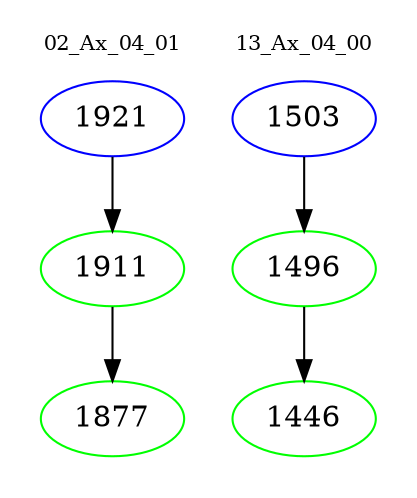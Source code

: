 digraph{
subgraph cluster_0 {
color = white
label = "02_Ax_04_01";
fontsize=10;
T0_1921 [label="1921", color="blue"]
T0_1921 -> T0_1911 [color="black"]
T0_1911 [label="1911", color="green"]
T0_1911 -> T0_1877 [color="black"]
T0_1877 [label="1877", color="green"]
}
subgraph cluster_1 {
color = white
label = "13_Ax_04_00";
fontsize=10;
T1_1503 [label="1503", color="blue"]
T1_1503 -> T1_1496 [color="black"]
T1_1496 [label="1496", color="green"]
T1_1496 -> T1_1446 [color="black"]
T1_1446 [label="1446", color="green"]
}
}
